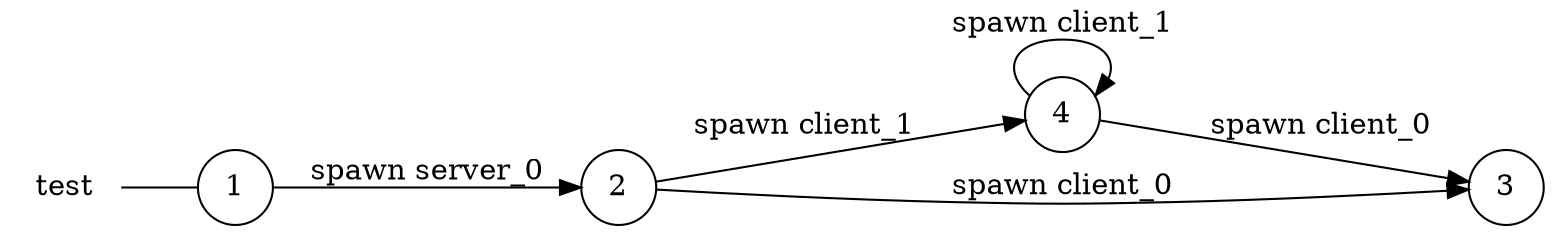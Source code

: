 digraph test {
	rankdir="LR";
	n_0 [label="test", shape="plaintext"];
	n_1 [id="1", shape=circle, label="1"];
	n_0 -> n_1 [arrowhead=none];
	n_2 [id="2", shape=circle, label="4"];
	n_3 [id="4", shape=circle, label="2"];
	n_4 [id="3", shape=circle, label="3"];

	n_1 -> n_3 [id="[$e|1]", label="spawn server_0"];
	n_2 -> n_4 [id="[$e|3]", label="spawn client_0"];
	n_3 -> n_4 [id="[$e|4]", label="spawn client_0"];
	n_3 -> n_2 [id="[$e|0]", label="spawn client_1"];
	n_2 -> n_2 [id="[$e|2]", label="spawn client_1"];
}
